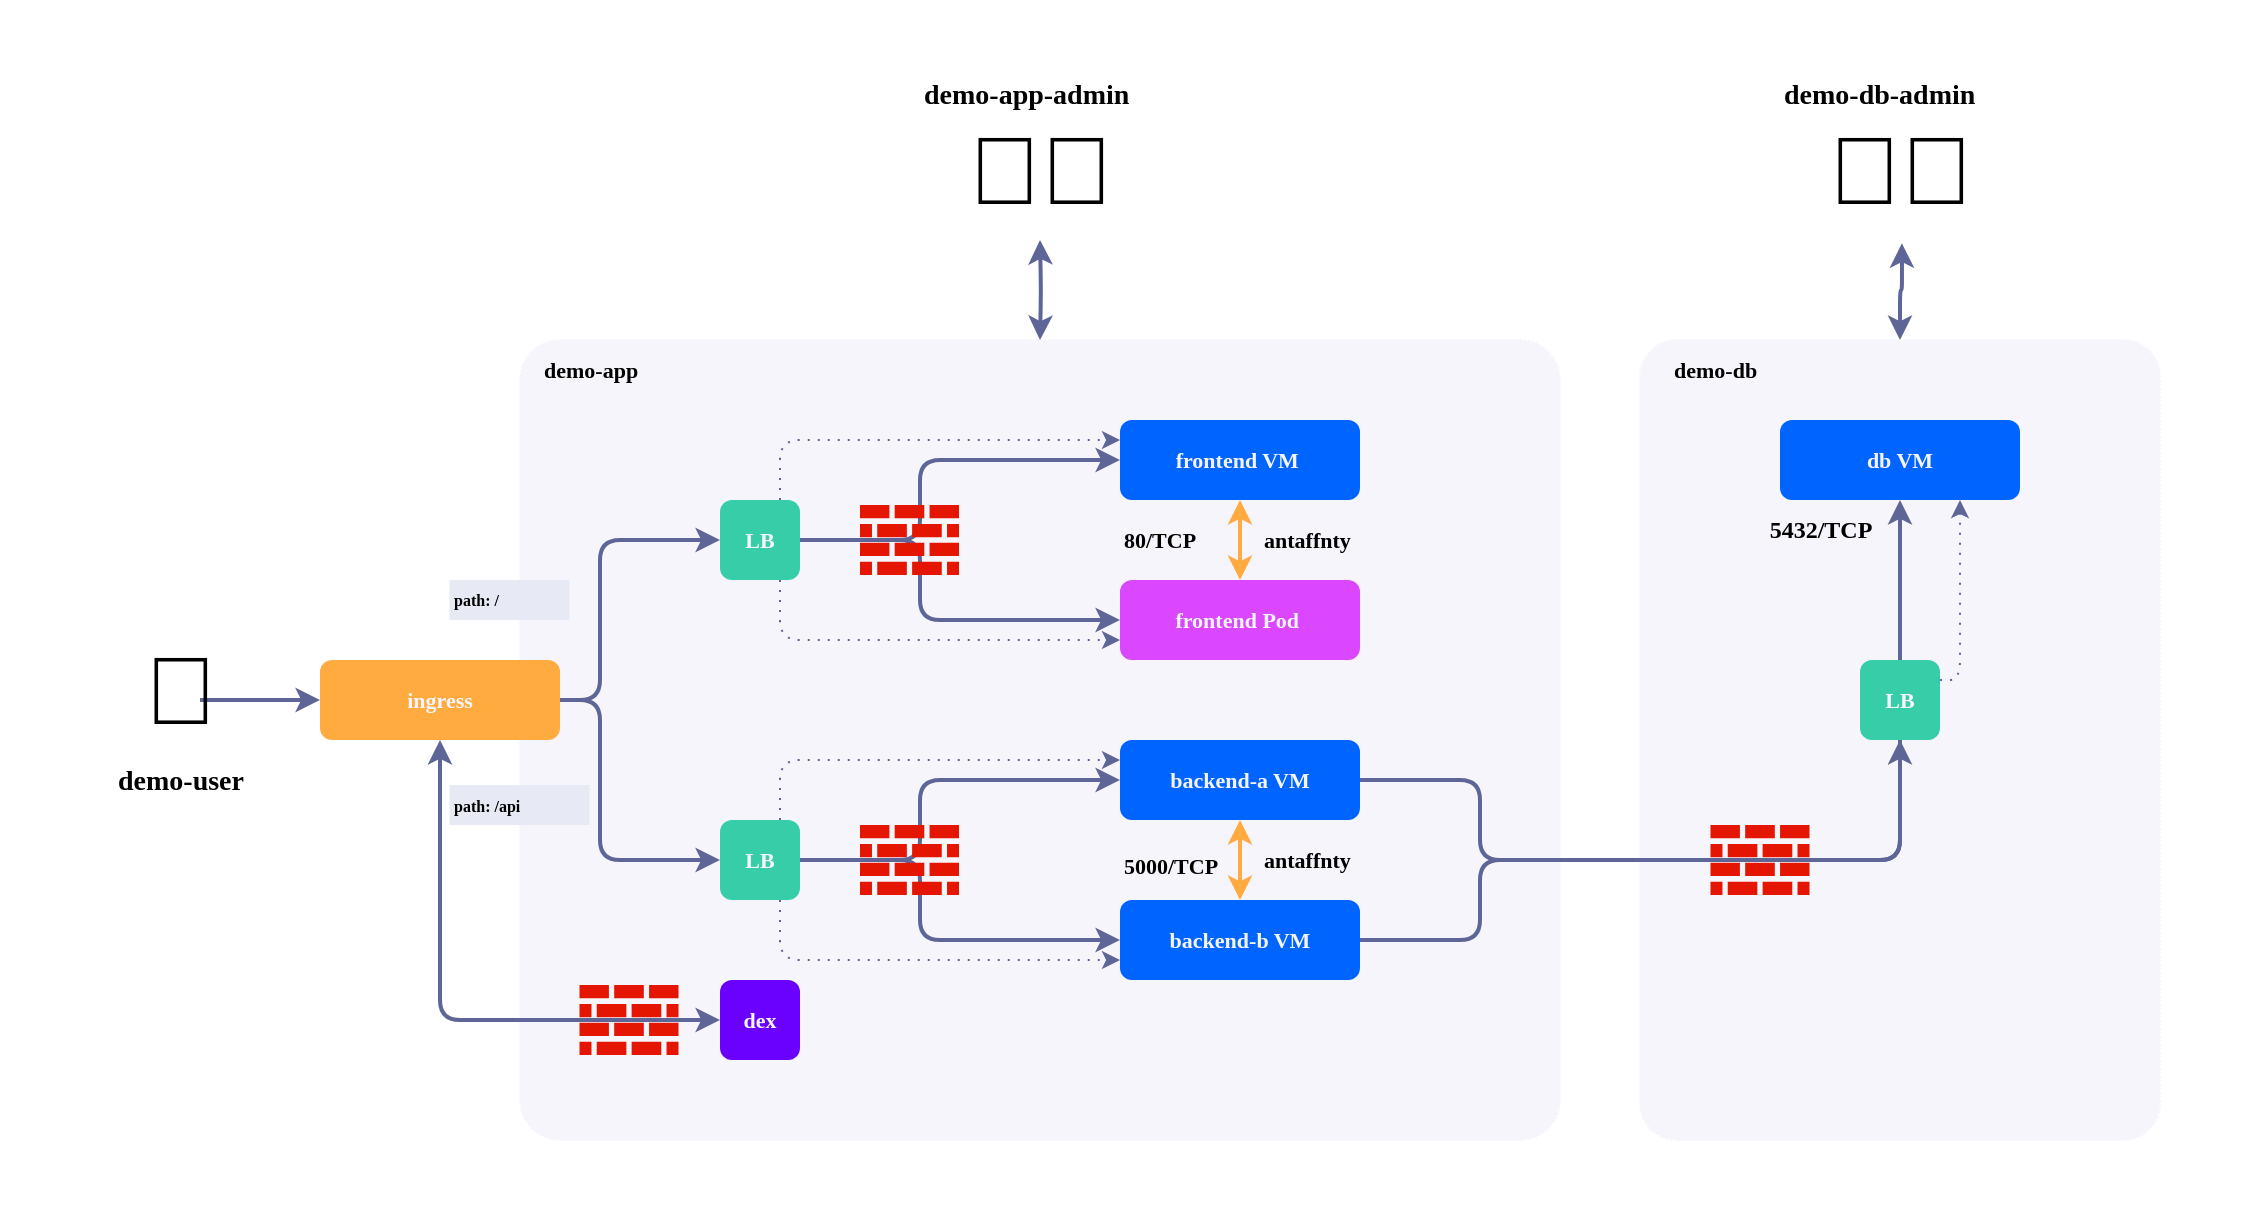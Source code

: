 <mxfile>
    <diagram id="h4PTGumwgIuKDRq8Zmf8" name="Page-1">
        <mxGraphModel dx="2542" dy="1086" grid="1" gridSize="10" guides="1" tooltips="1" connect="1" arrows="1" fold="1" page="0" pageScale="1" pageWidth="850" pageHeight="1100" math="0" shadow="0">
            <root>
                <mxCell id="0"/>
                <mxCell id="1" parent="0"/>
                <mxCell id="70" value="" style="rounded=0;whiteSpace=wrap;html=1;opacity=90;labelBackgroundColor=default;fontFamily=JetBrains Mono;fontSource=https%3A%2F%2Ffonts.googleapis.com%2Fcss%3Ffamily%3DJetBrains%2BMono;fontStyle=1;strokeWidth=2;fillColor=default;strokeColor=none;" parent="1" vertex="1">
                    <mxGeometry x="-120" y="-280" width="1120" height="600" as="geometry"/>
                </mxCell>
                <mxCell id="2" value="" style="rounded=1;whiteSpace=wrap;html=1;fillColor=#f5f5fb;fontFamily=JetBrains Mono;fontSource=https%3A%2F%2Ffonts.googleapis.com%2Fcss%3Ffamily%3DJetBrains%2BMono;fontSize=11;strokeWidth=1;dashed=1;dashPattern=1 1;fontStyle=1;arcSize=5;strokeColor=#f5f5fb;" parent="1" vertex="1">
                    <mxGeometry x="140" y="-120" width="520" height="400" as="geometry"/>
                </mxCell>
                <mxCell id="3" value="demo-app" style="text;html=1;align=left;verticalAlign=middle;resizable=0;points=[];autosize=1;strokeColor=none;fillColor=none;fontFamily=JetBrains Mono;fontSource=https%3A%2F%2Ffonts.googleapis.com%2Fcss%3Ffamily%3DJetBrains%2BMono;fontSize=11;strokeWidth=1;fontStyle=1" parent="1" vertex="1">
                    <mxGeometry x="149.5" y="-120" width="80" height="30" as="geometry"/>
                </mxCell>
                <mxCell id="9" style="edgeStyle=orthogonalEdgeStyle;html=1;exitX=1;exitY=0.5;exitDx=0;exitDy=0;fontFamily=JetBrains Mono;fontSource=https%3A%2F%2Ffonts.googleapis.com%2Fcss%3Ffamily%3DJetBrains%2BMono;fontSize=11;strokeWidth=2;entryX=0;entryY=0.5;entryDx=0;entryDy=0;fontStyle=1;fillColor=#5e6697;strokeColor=#5e6697;" parent="1" source="4" target="14" edge="1">
                    <mxGeometry relative="1" as="geometry">
                        <Array as="points">
                            <mxPoint x="180" y="60"/>
                            <mxPoint x="180" y="-20"/>
                        </Array>
                    </mxGeometry>
                </mxCell>
                <mxCell id="4" value="ingress" style="rounded=1;whiteSpace=wrap;html=1;fontFamily=JetBrains Mono;fontSource=https%3A%2F%2Ffonts.googleapis.com%2Fcss%3Ffamily%3DJetBrains%2BMono;fillColor=#ffab40;fontSize=11;strokeWidth=1;strokeColor=none;fontStyle=1;fontColor=#f5f5fb;" parent="1" vertex="1">
                    <mxGeometry x="40" y="40" width="120" height="40" as="geometry"/>
                </mxCell>
                <mxCell id="6" style="edgeStyle=orthogonalEdgeStyle;html=1;exitX=0;exitY=0.5;exitDx=0;exitDy=0;fontFamily=JetBrains Mono;fontSource=https%3A%2F%2Ffonts.googleapis.com%2Fcss%3Ffamily%3DJetBrains%2BMono;fontSize=11;strokeWidth=2;startArrow=classic;startFill=1;entryX=0.5;entryY=1;entryDx=0;entryDy=0;fontStyle=1;fillColor=#5e6697;strokeColor=#5e6697;" parent="1" source="5" target="4" edge="1">
                    <mxGeometry relative="1" as="geometry">
                        <Array as="points">
                            <mxPoint x="100" y="220"/>
                        </Array>
                    </mxGeometry>
                </mxCell>
                <mxCell id="5" value="dex" style="rounded=1;whiteSpace=wrap;html=1;fontFamily=JetBrains Mono;fontSource=https%3A%2F%2Ffonts.googleapis.com%2Fcss%3Ffamily%3DJetBrains%2BMono;fillColor=#6a01ff;fontSize=11;strokeWidth=1;strokeColor=none;fontStyle=1;fontColor=#f5f5fb;" parent="1" vertex="1">
                    <mxGeometry x="240" y="200" width="40" height="40" as="geometry"/>
                </mxCell>
                <mxCell id="8" style="edgeStyle=none;html=1;fontFamily=JetBrains Mono;fontSource=https%3A%2F%2Ffonts.googleapis.com%2Fcss%3Ffamily%3DJetBrains%2BMono;fontSize=11;strokeWidth=2;fontStyle=1;fillColor=#5e6697;strokeColor=#5e6697;exitX=0.6;exitY=0.107;exitDx=0;exitDy=0;exitPerimeter=0;" parent="1" target="4" edge="1" source="95">
                    <mxGeometry relative="1" as="geometry">
                        <mxPoint x="-60" y="60" as="sourcePoint"/>
                    </mxGeometry>
                </mxCell>
                <mxCell id="18" style="edgeStyle=orthogonalEdgeStyle;html=1;fontFamily=JetBrains Mono;fontSource=https%3A%2F%2Ffonts.googleapis.com%2Fcss%3Ffamily%3DJetBrains%2BMono;fontSize=11;strokeWidth=2;entryX=0;entryY=0.5;entryDx=0;entryDy=0;fontStyle=1;fillColor=#5e6697;strokeColor=#5e6697;" parent="1" source="14" target="15" edge="1">
                    <mxGeometry relative="1" as="geometry">
                        <Array as="points">
                            <mxPoint x="340" y="-20"/>
                            <mxPoint x="340" y="-60"/>
                        </Array>
                    </mxGeometry>
                </mxCell>
                <mxCell id="19" style="edgeStyle=orthogonalEdgeStyle;html=1;fontFamily=JetBrains Mono;fontSource=https%3A%2F%2Ffonts.googleapis.com%2Fcss%3Ffamily%3DJetBrains%2BMono;fontSize=11;strokeWidth=2;startArrow=none;exitX=1;exitY=0.5;exitDx=0;exitDy=0;entryX=0;entryY=0.5;entryDx=0;entryDy=0;fontStyle=1;fillColor=#5e6697;strokeColor=#5e6697;" parent="1" source="14" target="16" edge="1">
                    <mxGeometry relative="1" as="geometry">
                        <Array as="points">
                            <mxPoint x="340" y="-20"/>
                            <mxPoint x="340" y="20"/>
                        </Array>
                    </mxGeometry>
                </mxCell>
                <mxCell id="83" style="edgeStyle=orthogonalEdgeStyle;html=1;exitX=0.75;exitY=0;exitDx=0;exitDy=0;entryX=0;entryY=0.25;entryDx=0;entryDy=0;dashed=1;dashPattern=1 4;fontFamily=JetBrains Mono;fontSource=https%3A%2F%2Ffonts.googleapis.com%2Fcss%3Ffamily%3DJetBrains%2BMono;fontStyle=1;fillColor=#5e6697;strokeColor=#5e6697;" parent="1" source="14" target="15" edge="1">
                    <mxGeometry relative="1" as="geometry"/>
                </mxCell>
                <mxCell id="85" style="edgeStyle=orthogonalEdgeStyle;html=1;exitX=0.75;exitY=1;exitDx=0;exitDy=0;entryX=0;entryY=0.75;entryDx=0;entryDy=0;dashed=1;dashPattern=1 4;fontFamily=JetBrains Mono;fontSource=https%3A%2F%2Ffonts.googleapis.com%2Fcss%3Ffamily%3DJetBrains%2BMono;fontSize=8;fontStyle=1;fillColor=#5e6697;strokeColor=#5e6697;" parent="1" source="14" target="16" edge="1">
                    <mxGeometry relative="1" as="geometry"/>
                </mxCell>
                <mxCell id="14" value="LB" style="rounded=1;whiteSpace=wrap;html=1;fontFamily=JetBrains Mono;fontSource=https%3A%2F%2Ffonts.googleapis.com%2Fcss%3Ffamily%3DJetBrains%2BMono;fillColor=#38cda9;fontSize=11;strokeWidth=1;strokeColor=none;fontStyle=1;fontColor=#f5f5fb;" parent="1" vertex="1">
                    <mxGeometry x="240" y="-40" width="40" height="40" as="geometry"/>
                </mxCell>
                <mxCell id="15" value="frontend VM&amp;nbsp;" style="rounded=1;whiteSpace=wrap;html=1;fontFamily=JetBrains Mono;fontSource=https%3A%2F%2Ffonts.googleapis.com%2Fcss%3Ffamily%3DJetBrains%2BMono;fillColor=#0064ff;fontSize=11;strokeWidth=1;strokeColor=none;fontColor=#f5f5fb;fontStyle=1" parent="1" vertex="1">
                    <mxGeometry x="440" y="-80" width="120" height="40" as="geometry"/>
                </mxCell>
                <mxCell id="16" value="frontend Pod&amp;nbsp;" style="rounded=1;whiteSpace=wrap;html=1;fontFamily=JetBrains Mono;fontSource=https%3A%2F%2Ffonts.googleapis.com%2Fcss%3Ffamily%3DJetBrains%2BMono;fillColor=#da47ff;fontSize=11;strokeWidth=1;strokeColor=none;fontStyle=1;fontColor=#f5f5fb;" parent="1" vertex="1">
                    <mxGeometry x="440" width="120" height="40" as="geometry"/>
                </mxCell>
                <mxCell id="55" style="edgeStyle=orthogonalEdgeStyle;html=1;exitX=0.5;exitY=1;exitDx=0;exitDy=0;fontSize=11;endArrow=classic;endFill=1;startArrow=classic;startFill=1;strokeColor=#ffab40;fontFamily=JetBrains Mono;fontSource=https%3A%2F%2Ffonts.googleapis.com%2Fcss%3Ffamily%3DJetBrains%2BMono;fontStyle=1;fillColor=#ffab40;strokeWidth=2;" parent="1" source="17" target="46" edge="1">
                    <mxGeometry relative="1" as="geometry"/>
                </mxCell>
                <mxCell id="17" value="backend-a VM" style="rounded=1;whiteSpace=wrap;html=1;fontFamily=JetBrains Mono;fontSource=https%3A%2F%2Ffonts.googleapis.com%2Fcss%3Ffamily%3DJetBrains%2BMono;fillColor=#0064ff;fontSize=11;strokeWidth=1;strokeColor=none;fontColor=#f5f5fb;fontStyle=1" parent="1" vertex="1">
                    <mxGeometry x="440" y="80" width="120" height="40" as="geometry"/>
                </mxCell>
                <mxCell id="69" style="edgeStyle=orthogonalEdgeStyle;html=1;exitX=0.5;exitY=0;exitDx=0;exitDy=0;strokeColor=#5e6697;fontFamily=JetBrains Mono;fontSource=https%3A%2F%2Ffonts.googleapis.com%2Fcss%3Ffamily%3DJetBrains%2BMono;fontSize=12;fontColor=#000000;startArrow=classic;startFill=1;endArrow=classic;endFill=1;fontStyle=1;strokeWidth=2;fillColor=#5e6697;entryX=0.512;entryY=1.024;entryDx=0;entryDy=0;entryPerimeter=0;" parent="1" source="22" edge="1" target="103">
                    <mxGeometry relative="1" as="geometry">
                        <mxPoint x="810" y="-170" as="targetPoint"/>
                    </mxGeometry>
                </mxCell>
                <mxCell id="22" value="" style="rounded=1;whiteSpace=wrap;html=1;fillColor=#f5f5fb;fontFamily=JetBrains Mono;fontSource=https%3A%2F%2Ffonts.googleapis.com%2Fcss%3Ffamily%3DJetBrains%2BMono;fontSize=11;strokeWidth=1;dashed=1;dashPattern=1 1;strokeColor=#f5f5fb;fontStyle=1;arcSize=7;" parent="1" vertex="1">
                    <mxGeometry x="700" y="-120" width="260" height="400" as="geometry"/>
                </mxCell>
                <mxCell id="23" value="demo-db" style="text;html=1;align=left;verticalAlign=middle;resizable=0;points=[];autosize=1;strokeColor=none;fillColor=none;fontFamily=JetBrains Mono;fontSource=https%3A%2F%2Ffonts.googleapis.com%2Fcss%3Ffamily%3DJetBrains%2BMono;fontSize=11;strokeWidth=1;fontStyle=1" parent="1" vertex="1">
                    <mxGeometry x="714.75" y="-120" width="70" height="30" as="geometry"/>
                </mxCell>
                <mxCell id="28" value="db VM" style="rounded=1;whiteSpace=wrap;html=1;fontFamily=JetBrains Mono;fontSource=https%3A%2F%2Ffonts.googleapis.com%2Fcss%3Ffamily%3DJetBrains%2BMono;fillColor=#0064ff;fontSize=11;strokeWidth=1;strokeColor=none;fontColor=#f5f5fb;fontStyle=1" parent="1" vertex="1">
                    <mxGeometry x="770" y="-80" width="120" height="40" as="geometry"/>
                </mxCell>
                <mxCell id="49" value="" style="edgeStyle=orthogonalEdgeStyle;html=1;exitX=1;exitY=0.5;exitDx=0;exitDy=0;entryX=0;entryY=0.5;entryDx=0;entryDy=0;strokeWidth=2;fontFamily=JetBrains Mono;fontSource=https%3A%2F%2Ffonts.googleapis.com%2Fcss%3Ffamily%3DJetBrains%2BMono;fontSize=11;endArrow=classic;endFill=1;fontStyle=1;fillColor=#5e6697;strokeColor=#5e6697;" parent="1" source="4" target="48" edge="1">
                    <mxGeometry relative="1" as="geometry">
                        <Array as="points">
                            <mxPoint x="180" y="60"/>
                            <mxPoint x="180" y="140"/>
                        </Array>
                        <mxPoint x="40" y="100" as="sourcePoint"/>
                        <mxPoint x="440" y="100" as="targetPoint"/>
                    </mxGeometry>
                </mxCell>
                <mxCell id="50" style="edgeStyle=orthogonalEdgeStyle;html=1;exitX=1;exitY=0.5;exitDx=0;exitDy=0;entryX=0;entryY=0.5;entryDx=0;entryDy=0;fontFamily=JetBrains Mono;fontSource=https%3A%2F%2Ffonts.googleapis.com%2Fcss%3Ffamily%3DJetBrains%2BMono;fontSize=11;fontStyle=1;strokeWidth=2;fillColor=#5e6697;strokeColor=#5e6697;" parent="1" source="48" target="17" edge="1">
                    <mxGeometry relative="1" as="geometry">
                        <Array as="points">
                            <mxPoint x="340" y="140"/>
                            <mxPoint x="340" y="100"/>
                        </Array>
                    </mxGeometry>
                </mxCell>
                <mxCell id="52" style="edgeStyle=orthogonalEdgeStyle;html=1;exitX=1;exitY=0.5;exitDx=0;exitDy=0;fontFamily=JetBrains Mono;fontSource=https%3A%2F%2Ffonts.googleapis.com%2Fcss%3Ffamily%3DJetBrains%2BMono;fontSize=11;fontStyle=1;strokeWidth=2;fillColor=#5e6697;strokeColor=#5e6697;" parent="1" source="48" target="46" edge="1">
                    <mxGeometry relative="1" as="geometry">
                        <Array as="points">
                            <mxPoint x="340" y="140"/>
                            <mxPoint x="340" y="180"/>
                        </Array>
                    </mxGeometry>
                </mxCell>
                <mxCell id="87" style="edgeStyle=orthogonalEdgeStyle;html=1;exitX=0.75;exitY=0;exitDx=0;exitDy=0;entryX=0;entryY=0.25;entryDx=0;entryDy=0;dashed=1;dashPattern=1 4;fontFamily=JetBrains Mono;fontSource=https%3A%2F%2Ffonts.googleapis.com%2Fcss%3Ffamily%3DJetBrains%2BMono;fontSize=8;fontStyle=1;fillColor=#5e6697;strokeColor=#5e6697;" parent="1" source="48" target="17" edge="1">
                    <mxGeometry relative="1" as="geometry"/>
                </mxCell>
                <mxCell id="89" style="edgeStyle=orthogonalEdgeStyle;html=1;exitX=0.75;exitY=1;exitDx=0;exitDy=0;entryX=0;entryY=0.75;entryDx=0;entryDy=0;dashed=1;dashPattern=1 4;fontFamily=JetBrains Mono;fontSource=https%3A%2F%2Ffonts.googleapis.com%2Fcss%3Ffamily%3DJetBrains%2BMono;fontSize=8;fontStyle=1;fillColor=#5e6697;strokeColor=#5e6697;" parent="1" source="48" target="46" edge="1">
                    <mxGeometry relative="1" as="geometry"/>
                </mxCell>
                <mxCell id="48" value="LB" style="rounded=1;whiteSpace=wrap;html=1;fontFamily=JetBrains Mono;fontSource=https%3A%2F%2Ffonts.googleapis.com%2Fcss%3Ffamily%3DJetBrains%2BMono;fillColor=#38cda9;fontSize=11;strokeWidth=1;strokeColor=none;fontStyle=1;fontColor=#f5f5fb;" parent="1" vertex="1">
                    <mxGeometry x="240" y="120" width="40" height="40" as="geometry"/>
                </mxCell>
                <mxCell id="46" value="backend-b VM" style="rounded=1;whiteSpace=wrap;html=1;fontFamily=JetBrains Mono;fontSource=https%3A%2F%2Ffonts.googleapis.com%2Fcss%3Ffamily%3DJetBrains%2BMono;fillColor=#0064ff;fontSize=11;strokeWidth=1;strokeColor=none;fontColor=#f5f5fb;fontStyle=1" parent="1" vertex="1">
                    <mxGeometry x="440" y="160" width="120" height="40" as="geometry"/>
                </mxCell>
                <mxCell id="45" value="&lt;font style=&quot;font-size: 8px;&quot;&gt;path: /api&lt;/font&gt;" style="text;html=1;align=left;verticalAlign=middle;resizable=0;points=[];autosize=1;strokeColor=#e7e9f;fillColor=#e7e9f5;fontSize=8;fontFamily=JetBrains Mono;fontSource=https%3A%2F%2Ffonts.googleapis.com%2Fcss%3Ffamily%3DJetBrains%2BMono;labelBackgroundColor=none;fontStyle=1" parent="1" vertex="1">
                    <mxGeometry x="104.75" y="102.5" width="70" height="20" as="geometry"/>
                </mxCell>
                <mxCell id="44" value="path: /" style="text;html=1;align=left;verticalAlign=middle;resizable=0;points=[];autosize=1;strokeColor=#e7e9f;fillColor=#e7e9f5;fontSize=8;fontFamily=JetBrains Mono;labelBackgroundColor=none;fontSource=https%3A%2F%2Ffonts.googleapis.com%2Fcss%3Ffamily%3DJetBrains%2BMono;fontStyle=1;" parent="1" vertex="1">
                    <mxGeometry x="104.75" width="60" height="20" as="geometry"/>
                </mxCell>
                <mxCell id="56" value="antaffnty" style="text;html=1;align=left;verticalAlign=middle;resizable=0;points=[];autosize=1;strokeColor=none;fillColor=none;fontSize=11;fontFamily=JetBrains Mono;fontSource=https%3A%2F%2Ffonts.googleapis.com%2Fcss%3Ffamily%3DJetBrains%2BMono;fontStyle=1" parent="1" vertex="1">
                    <mxGeometry x="510" y="125" width="80" height="30" as="geometry"/>
                </mxCell>
                <mxCell id="57" style="edgeStyle=orthogonalEdgeStyle;html=1;exitX=0.5;exitY=1;exitDx=0;exitDy=0;fontSize=11;endArrow=classic;endFill=1;startArrow=classic;startFill=1;strokeColor=#ffab40;fontFamily=JetBrains Mono;fontSource=https%3A%2F%2Ffonts.googleapis.com%2Fcss%3Ffamily%3DJetBrains%2BMono;fontStyle=1;fillColor=#ffab40;strokeWidth=2;" parent="1" source="15" edge="1">
                    <mxGeometry relative="1" as="geometry">
                        <mxPoint x="510.0" y="130" as="sourcePoint"/>
                        <mxPoint x="500" as="targetPoint"/>
                    </mxGeometry>
                </mxCell>
                <mxCell id="58" value="antaffnty" style="text;html=1;align=left;verticalAlign=middle;resizable=0;points=[];autosize=1;strokeColor=none;fillColor=none;fontSize=11;fontFamily=JetBrains Mono;fontSource=https%3A%2F%2Ffonts.googleapis.com%2Fcss%3Ffamily%3DJetBrains%2BMono;fontStyle=1" parent="1" vertex="1">
                    <mxGeometry x="510" y="-35" width="80" height="30" as="geometry"/>
                </mxCell>
                <mxCell id="60" value="&lt;font color=&quot;#000000&quot;&gt;5000/TCP&lt;/font&gt;" style="text;html=1;align=left;verticalAlign=middle;resizable=0;points=[];autosize=1;strokeColor=none;fillColor=none;fontSize=11;fontFamily=JetBrains Mono;fontColor=#00CCCC;fontSource=https%3A%2F%2Ffonts.googleapis.com%2Fcss%3Ffamily%3DJetBrains%2BMono;fontStyle=1" parent="1" vertex="1">
                    <mxGeometry x="440" y="127.5" width="80" height="30" as="geometry"/>
                </mxCell>
                <mxCell id="61" value="&lt;font color=&quot;#000000&quot;&gt;80/TCP&lt;/font&gt;" style="text;html=1;align=left;verticalAlign=middle;resizable=0;points=[];autosize=1;strokeColor=none;fillColor=none;fontSize=11;fontFamily=JetBrains Mono;fontColor=#00CCCC;fontSource=https%3A%2F%2Ffonts.googleapis.com%2Fcss%3Ffamily%3DJetBrains%2BMono;fontStyle=1" parent="1" vertex="1">
                    <mxGeometry x="440" y="-35" width="60" height="30" as="geometry"/>
                </mxCell>
                <mxCell id="62" value="&lt;font style=&quot;font-size: 12px;&quot; color=&quot;#000000&quot;&gt;&lt;span style=&quot;&quot;&gt;5432&lt;/span&gt;/TCP&lt;/font&gt;" style="text;html=1;align=center;verticalAlign=middle;resizable=0;points=[];autosize=1;strokeColor=none;fillColor=none;fontSize=11;fontFamily=JetBrains Mono;fontColor=#00CCCC;fontSource=https%3A%2F%2Ffonts.googleapis.com%2Fcss%3Ffamily%3DJetBrains%2BMono;fontStyle=1" parent="1" vertex="1">
                    <mxGeometry x="750" y="-40" width="80" height="30" as="geometry"/>
                </mxCell>
                <mxCell id="66" value="" style="edgeStyle=orthogonalEdgeStyle;html=1;strokeColor=#5e6697;fontFamily=JetBrains Mono;fontSource=https%3A%2F%2Ffonts.googleapis.com%2Fcss%3Ffamily%3DJetBrains%2BMono;fontSize=12;fontColor=#000000;startArrow=classic;startFill=1;endArrow=classic;endFill=1;fontStyle=1;strokeWidth=2;fillColor=#5e6697;" parent="1" target="2" edge="1">
                    <mxGeometry relative="1" as="geometry">
                        <mxPoint x="400" y="-170" as="sourcePoint"/>
                    </mxGeometry>
                </mxCell>
                <mxCell id="32" style="edgeStyle=orthogonalEdgeStyle;html=1;exitX=1;exitY=0.5;exitDx=0;exitDy=0;fontFamily=JetBrains Mono;fontSource=https%3A%2F%2Ffonts.googleapis.com%2Fcss%3Ffamily%3DJetBrains%2BMono;fontSize=11;strokeWidth=2;startArrow=none;fontStyle=1;strokeColor=#5e6697;fillColor=#5e6697;" parent="1" source="46" edge="1" target="28">
                    <mxGeometry relative="1" as="geometry">
                        <Array as="points">
                            <mxPoint x="620" y="180"/>
                            <mxPoint x="620" y="140"/>
                            <mxPoint x="830" y="140"/>
                        </Array>
                        <mxPoint x="810" y="-40" as="targetPoint"/>
                    </mxGeometry>
                </mxCell>
                <mxCell id="75" style="edgeStyle=orthogonalEdgeStyle;html=1;exitX=1;exitY=0.5;exitDx=0;exitDy=0;entryX=0.5;entryY=1;entryDx=0;entryDy=0;fontFamily=JetBrains Mono;fontSource=https%3A%2F%2Ffonts.googleapis.com%2Fcss%3Ffamily%3DJetBrains%2BMono;fontStyle=1;strokeWidth=2;strokeColor=#5e6697;fillColor=#5e6697;" parent="1" source="17" target="73" edge="1">
                    <mxGeometry relative="1" as="geometry">
                        <Array as="points">
                            <mxPoint x="620" y="100"/>
                            <mxPoint x="620" y="140"/>
                            <mxPoint x="830" y="140"/>
                        </Array>
                    </mxGeometry>
                </mxCell>
                <mxCell id="91" style="edgeStyle=orthogonalEdgeStyle;html=1;exitX=1;exitY=0.25;exitDx=0;exitDy=0;entryX=0.75;entryY=1;entryDx=0;entryDy=0;dashed=1;dashPattern=1 4;fontFamily=JetBrains Mono;fontSource=https%3A%2F%2Ffonts.googleapis.com%2Fcss%3Ffamily%3DJetBrains%2BMono;fontSize=8;fontStyle=1;fillColor=#5e6697;strokeColor=#5e6697;" parent="1" source="73" target="28" edge="1">
                    <mxGeometry relative="1" as="geometry"/>
                </mxCell>
                <mxCell id="92" value="👀" style="edgeLabel;html=1;align=center;verticalAlign=middle;resizable=0;points=[];fontSize=15;fontFamily=JetBrains Mono;fontSource=https%3A%2F%2Ffonts.googleapis.com%2Fcss%3Ffamily%3DJetBrains%2BMono;fontStyle=1;labelBackgroundColor=none;" parent="91" vertex="1" connectable="0">
                    <mxGeometry x="0.248" y="2" relative="1" as="geometry">
                        <mxPoint x="2" y="12" as="offset"/>
                    </mxGeometry>
                </mxCell>
                <mxCell id="73" value="LB" style="rounded=1;whiteSpace=wrap;html=1;fontFamily=JetBrains Mono;fontSource=https%3A%2F%2Ffonts.googleapis.com%2Fcss%3Ffamily%3DJetBrains%2BMono;fillColor=#38cda9;fontSize=11;strokeWidth=1;strokeColor=none;fontStyle=1;fontColor=#f5f5fb;" parent="1" vertex="1">
                    <mxGeometry x="810" y="40" width="40" height="40" as="geometry"/>
                </mxCell>
                <mxCell id="93" value="&lt;font style=&quot;font-size: 48px;&quot;&gt;🤵&lt;/font&gt;" style="text;html=1;align=center;verticalAlign=middle;resizable=0;points=[];autosize=1;strokeColor=none;fillColor=none;" parent="1" vertex="1">
                    <mxGeometry x="-70" y="20" width="80" height="70" as="geometry"/>
                </mxCell>
                <mxCell id="94" value="👨‍💻" style="text;html=1;align=center;verticalAlign=middle;resizable=0;points=[];autosize=1;strokeColor=none;fillColor=none;fontSize=48;" parent="1" vertex="1">
                    <mxGeometry x="360" y="-240" width="80" height="70" as="geometry"/>
                </mxCell>
                <mxCell id="95" value="&lt;font data-font-src=&quot;https://fonts.googleapis.com/css?family=JetBrains+Mono&quot; style=&quot;font-size: 14px;&quot;&gt;demo-user&lt;/font&gt;" style="text;html=1;align=center;verticalAlign=middle;resizable=0;points=[];autosize=1;strokeColor=none;fillColor=none;fontSize=48;fontFamily=JetBrains Mono;fontSource=https%3A%2F%2Ffonts.googleapis.com%2Fcss%3Ffamily%3DJetBrains%2BMono;fontColor=default;fontStyle=1;" parent="1" vertex="1">
                    <mxGeometry x="-80" y="52.5" width="100" height="70" as="geometry"/>
                </mxCell>
                <mxCell id="96" value="&lt;font data-font-src=&quot;https://fonts.googleapis.com/css?family=JetBrains+Mono&quot; face=&quot;JetBrains Mono&quot; style=&quot;font-size: 14px;&quot;&gt;demo-app-admin&lt;/font&gt;" style="text;html=1;align=left;verticalAlign=middle;resizable=0;points=[];autosize=1;strokeColor=none;fillColor=none;fontSize=48;fontColor=default;fontStyle=1;" parent="1" vertex="1">
                    <mxGeometry x="340" y="-290" width="140" height="70" as="geometry"/>
                </mxCell>
                <mxCell id="98" value="&lt;font data-font-src=&quot;https://fonts.googleapis.com/css?family=JetBrains+Mono&quot; face=&quot;JetBrains Mono&quot; style=&quot;font-size: 14px;&quot;&gt;demo-db-admin&lt;/font&gt;" style="text;html=1;align=left;verticalAlign=middle;resizable=0;points=[];autosize=1;strokeColor=none;fillColor=none;fontSize=48;fontColor=default;fontStyle=1;" parent="1" vertex="1">
                    <mxGeometry x="770" y="-290" width="130" height="70" as="geometry"/>
                </mxCell>
                <mxCell id="99" value="👀" style="edgeLabel;html=1;align=center;verticalAlign=middle;resizable=0;points=[];fontSize=15;fontFamily=JetBrains Mono;fontSource=https%3A%2F%2Ffonts.googleapis.com%2Fcss%3Ffamily%3DJetBrains%2BMono;fontStyle=1;labelBackgroundColor=none;" parent="1" vertex="1" connectable="0">
                    <mxGeometry x="860" y="20.001" as="geometry">
                        <mxPoint x="-521" y="-93" as="offset"/>
                    </mxGeometry>
                </mxCell>
                <mxCell id="100" value="👀" style="edgeLabel;html=1;align=center;verticalAlign=middle;resizable=0;points=[];fontSize=15;fontFamily=JetBrains Mono;fontSource=https%3A%2F%2Ffonts.googleapis.com%2Fcss%3Ffamily%3DJetBrains%2BMono;fontStyle=1;labelBackgroundColor=none;" parent="1" vertex="1" connectable="0">
                    <mxGeometry x="860" y="122.501" as="geometry">
                        <mxPoint x="-521" y="-93" as="offset"/>
                    </mxGeometry>
                </mxCell>
                <mxCell id="101" value="👀" style="edgeLabel;html=1;align=center;verticalAlign=middle;resizable=0;points=[];fontSize=15;fontFamily=JetBrains Mono;fontSource=https%3A%2F%2Ffonts.googleapis.com%2Fcss%3Ffamily%3DJetBrains%2BMono;fontStyle=1;labelBackgroundColor=none;" parent="1" vertex="1" connectable="0">
                    <mxGeometry x="860" y="180.001" as="geometry">
                        <mxPoint x="-521" y="-93" as="offset"/>
                    </mxGeometry>
                </mxCell>
                <mxCell id="102" value="👀" style="edgeLabel;html=1;align=center;verticalAlign=middle;resizable=0;points=[];fontSize=15;fontFamily=JetBrains Mono;fontSource=https%3A%2F%2Ffonts.googleapis.com%2Fcss%3Ffamily%3DJetBrains%2BMono;fontStyle=1;labelBackgroundColor=none;" parent="1" vertex="1" connectable="0">
                    <mxGeometry x="860" y="282.001" as="geometry">
                        <mxPoint x="-521" y="-93" as="offset"/>
                    </mxGeometry>
                </mxCell>
                <mxCell id="103" value="👨‍💻" style="text;html=1;align=center;verticalAlign=middle;resizable=0;points=[];autosize=1;strokeColor=none;fillColor=none;fontSize=48;" parent="1" vertex="1">
                    <mxGeometry x="790" y="-240" width="80" height="70" as="geometry"/>
                </mxCell>
                <mxCell id="35" value="" style="verticalLabelPosition=bottom;sketch=0;html=1;fillColor=#e51601;strokeColor=none;verticalAlign=top;pointerEvents=1;align=center;shape=mxgraph.cisco_safe.security_icons.firewall;strokeWidth=1;fontFamily=JetBrains Mono;fontSource=https%3A%2F%2Ffonts.googleapis.com%2Fcss%3Ffamily%3DJetBrains%2BMono;fontSize=11;fontColor=#f5f5fb;fontStyle=1;" parent="1" vertex="1">
                    <mxGeometry x="735.25" y="122.5" width="49.5" height="35" as="geometry"/>
                </mxCell>
                <mxCell id="36" value="" style="verticalLabelPosition=bottom;sketch=0;html=1;fillColor=#e51601;strokeColor=none;verticalAlign=top;pointerEvents=1;align=center;shape=mxgraph.cisco_safe.security_icons.firewall;strokeWidth=1;fontFamily=JetBrains Mono;fontSource=https%3A%2F%2Ffonts.googleapis.com%2Fcss%3Ffamily%3DJetBrains%2BMono;fontSize=11;fontColor=#f5f5fb;fontStyle=1;" parent="1" vertex="1">
                    <mxGeometry x="310" y="-37.5" width="49.5" height="35" as="geometry"/>
                </mxCell>
                <mxCell id="39" value="" style="verticalLabelPosition=bottom;sketch=0;html=1;fillColor=#e51601;strokeColor=none;verticalAlign=top;pointerEvents=1;align=center;shape=mxgraph.cisco_safe.security_icons.firewall;strokeWidth=1;fontFamily=JetBrains Mono;fontSource=https%3A%2F%2Ffonts.googleapis.com%2Fcss%3Ffamily%3DJetBrains%2BMono;fontSize=11;fontColor=#f5f5fb;fontStyle=1;" parent="1" vertex="1">
                    <mxGeometry x="310" y="122.5" width="49.5" height="35" as="geometry"/>
                </mxCell>
                <mxCell id="71" value="" style="verticalLabelPosition=bottom;sketch=0;html=1;fillColor=#e51601;strokeColor=none;verticalAlign=top;pointerEvents=1;align=center;shape=mxgraph.cisco_safe.security_icons.firewall;strokeWidth=1;fontFamily=JetBrains Mono;fontSource=https%3A%2F%2Ffonts.googleapis.com%2Fcss%3Ffamily%3DJetBrains%2BMono;fontSize=11;fontColor=#f5f5fb;fontStyle=1;" parent="1" vertex="1">
                    <mxGeometry x="169.75" y="202.5" width="49.5" height="35" as="geometry"/>
                </mxCell>
            </root>
        </mxGraphModel>
    </diagram>
</mxfile>
